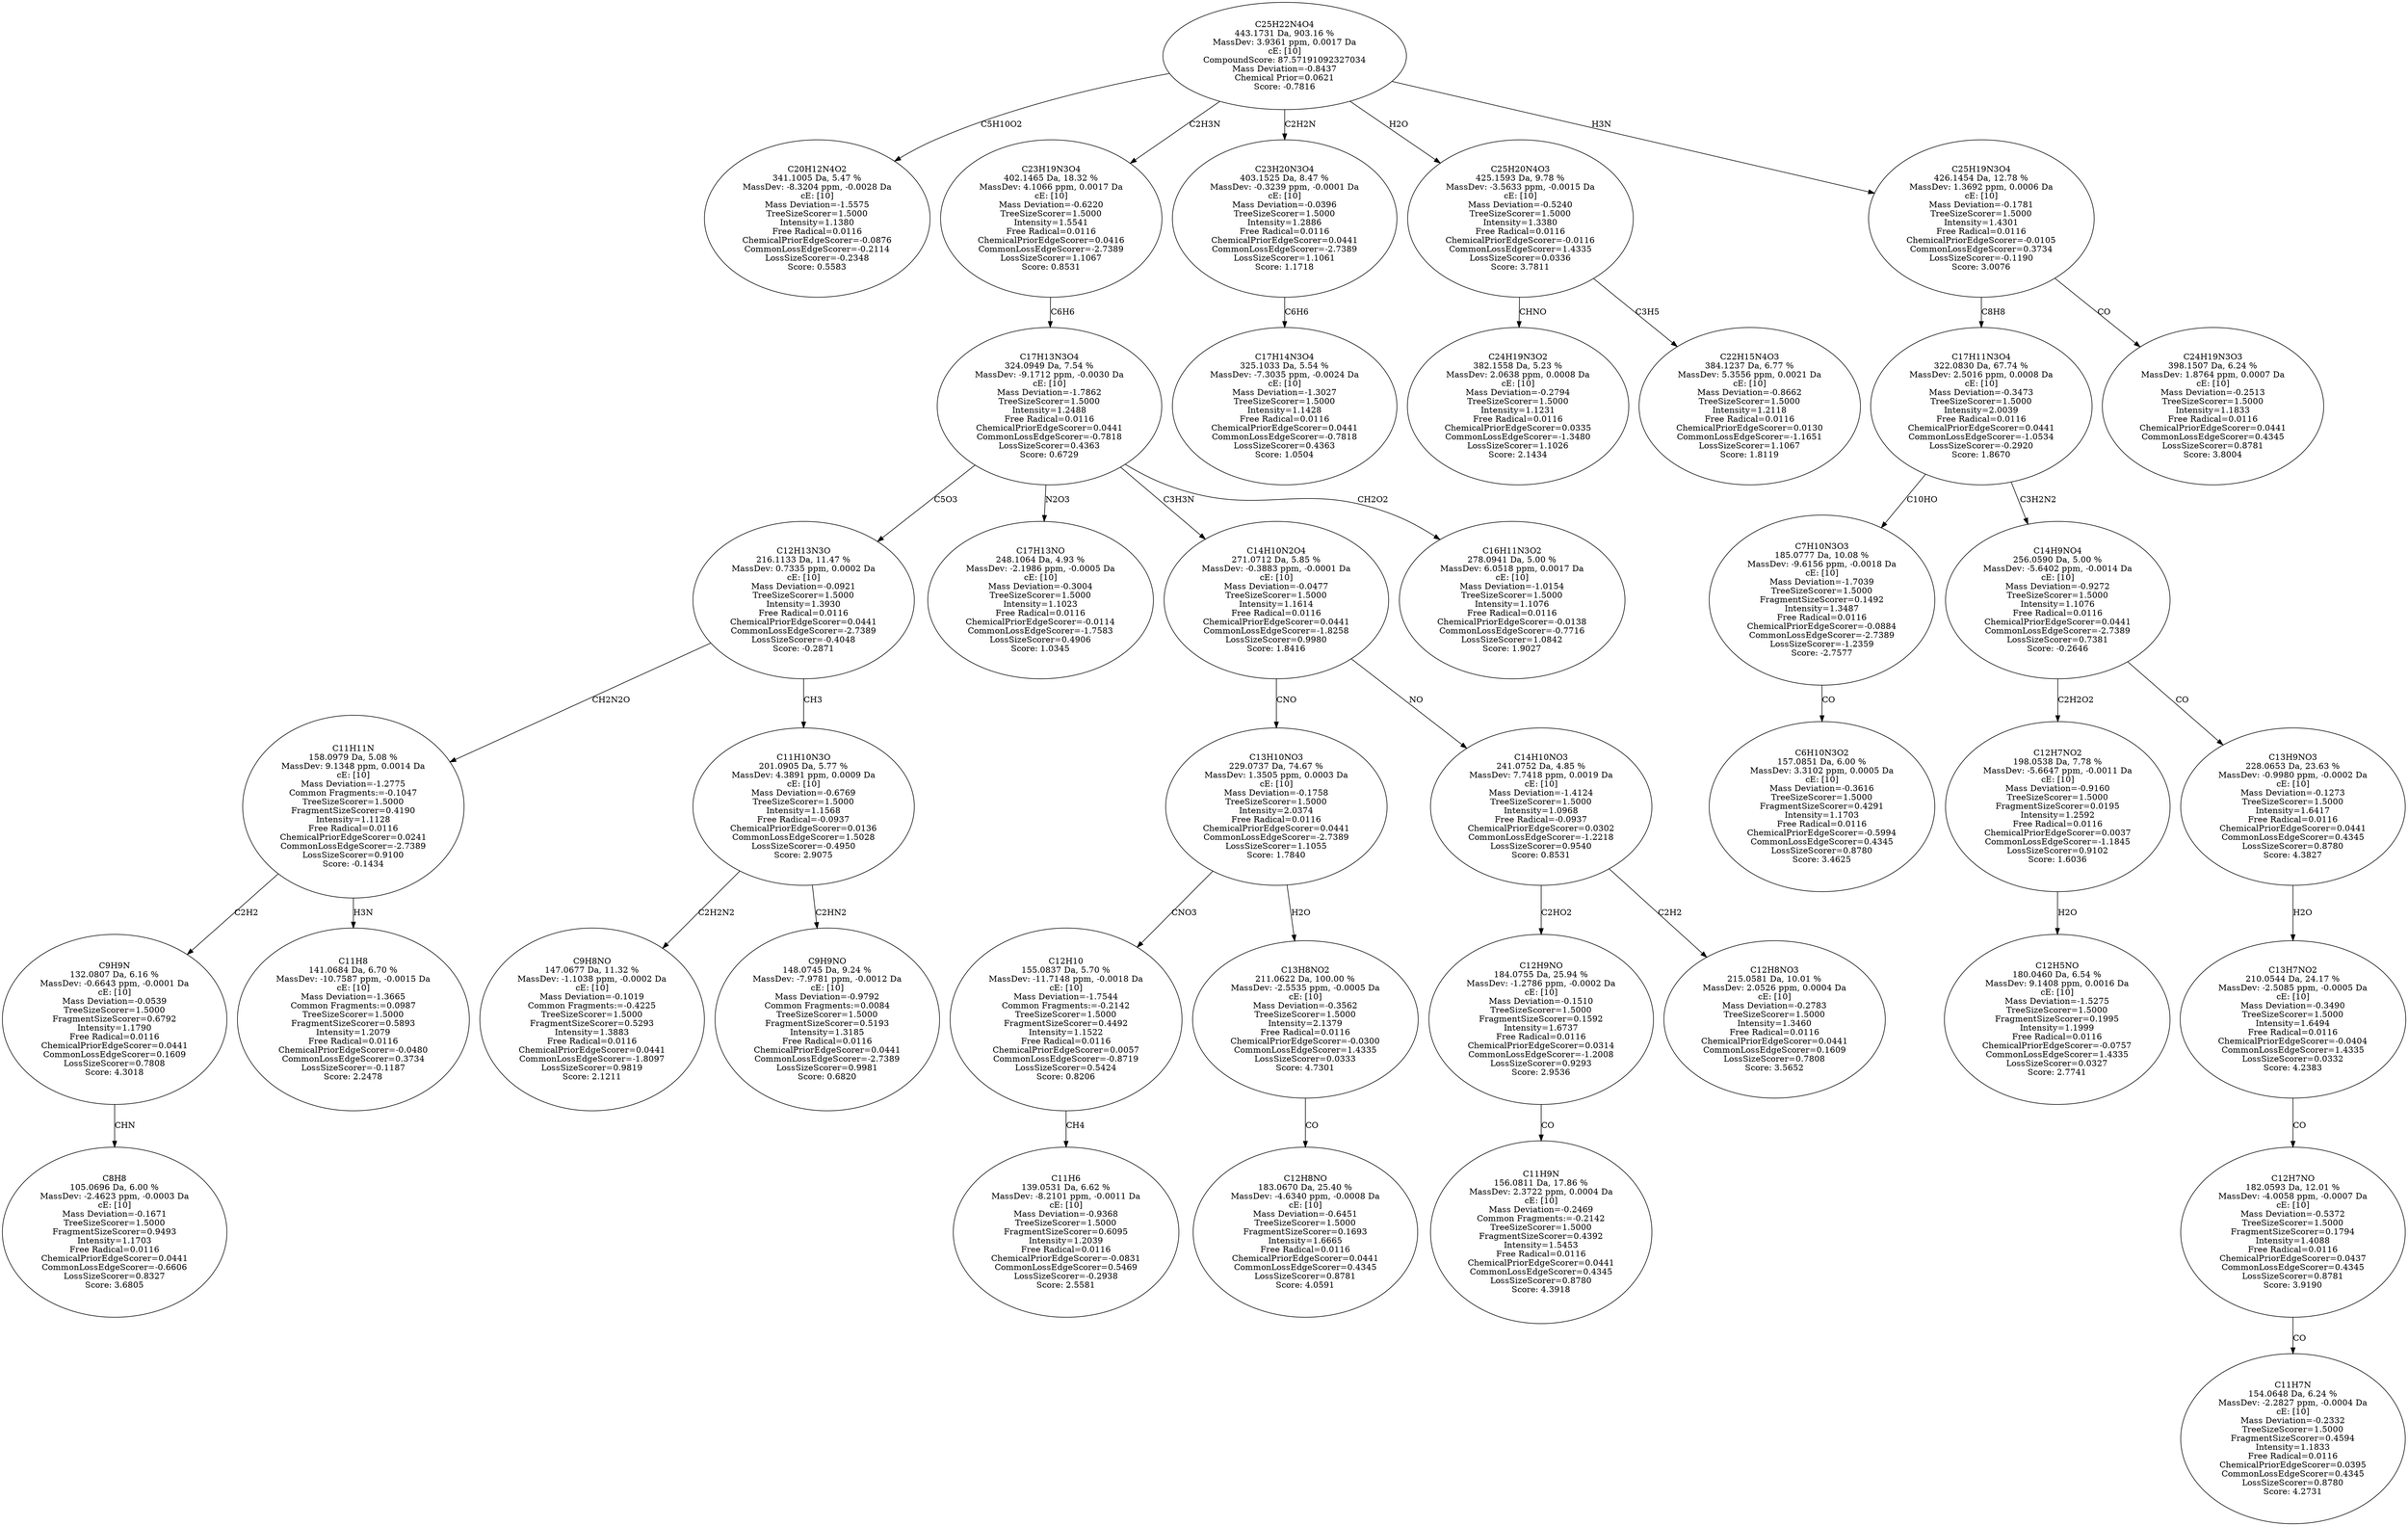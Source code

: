 strict digraph {
v1 [label="C20H12N4O2\n341.1005 Da, 5.47 %\nMassDev: -8.3204 ppm, -0.0028 Da\ncE: [10]\nMass Deviation=-1.5575\nTreeSizeScorer=1.5000\nIntensity=1.1380\nFree Radical=0.0116\nChemicalPriorEdgeScorer=-0.0876\nCommonLossEdgeScorer=-0.2114\nLossSizeScorer=-0.2348\nScore: 0.5583"];
v2 [label="C8H8\n105.0696 Da, 6.00 %\nMassDev: -2.4623 ppm, -0.0003 Da\ncE: [10]\nMass Deviation=-0.1671\nTreeSizeScorer=1.5000\nFragmentSizeScorer=0.9493\nIntensity=1.1703\nFree Radical=0.0116\nChemicalPriorEdgeScorer=0.0441\nCommonLossEdgeScorer=-0.6606\nLossSizeScorer=0.8327\nScore: 3.6805"];
v3 [label="C9H9N\n132.0807 Da, 6.16 %\nMassDev: -0.6643 ppm, -0.0001 Da\ncE: [10]\nMass Deviation=-0.0539\nTreeSizeScorer=1.5000\nFragmentSizeScorer=0.6792\nIntensity=1.1790\nFree Radical=0.0116\nChemicalPriorEdgeScorer=0.0441\nCommonLossEdgeScorer=0.1609\nLossSizeScorer=0.7808\nScore: 4.3018"];
v4 [label="C11H8\n141.0684 Da, 6.70 %\nMassDev: -10.7587 ppm, -0.0015 Da\ncE: [10]\nMass Deviation=-1.3665\nCommon Fragments:=0.0987\nTreeSizeScorer=1.5000\nFragmentSizeScorer=0.5893\nIntensity=1.2079\nFree Radical=0.0116\nChemicalPriorEdgeScorer=-0.0480\nCommonLossEdgeScorer=0.3734\nLossSizeScorer=-0.1187\nScore: 2.2478"];
v5 [label="C11H11N\n158.0979 Da, 5.08 %\nMassDev: 9.1348 ppm, 0.0014 Da\ncE: [10]\nMass Deviation=-1.2775\nCommon Fragments:=-0.1047\nTreeSizeScorer=1.5000\nFragmentSizeScorer=0.4190\nIntensity=1.1128\nFree Radical=0.0116\nChemicalPriorEdgeScorer=0.0241\nCommonLossEdgeScorer=-2.7389\nLossSizeScorer=0.9100\nScore: -0.1434"];
v6 [label="C9H8NO\n147.0677 Da, 11.32 %\nMassDev: -1.1038 ppm, -0.0002 Da\ncE: [10]\nMass Deviation=-0.1019\nCommon Fragments:=-0.4225\nTreeSizeScorer=1.5000\nFragmentSizeScorer=0.5293\nIntensity=1.3883\nFree Radical=0.0116\nChemicalPriorEdgeScorer=0.0441\nCommonLossEdgeScorer=-1.8097\nLossSizeScorer=0.9819\nScore: 2.1211"];
v7 [label="C9H9NO\n148.0745 Da, 9.24 %\nMassDev: -7.9781 ppm, -0.0012 Da\ncE: [10]\nMass Deviation=-0.9792\nCommon Fragments:=0.0084\nTreeSizeScorer=1.5000\nFragmentSizeScorer=0.5193\nIntensity=1.3185\nFree Radical=0.0116\nChemicalPriorEdgeScorer=0.0441\nCommonLossEdgeScorer=-2.7389\nLossSizeScorer=0.9981\nScore: 0.6820"];
v8 [label="C11H10N3O\n201.0905 Da, 5.77 %\nMassDev: 4.3891 ppm, 0.0009 Da\ncE: [10]\nMass Deviation=-0.6769\nTreeSizeScorer=1.5000\nIntensity=1.1568\nFree Radical=-0.0937\nChemicalPriorEdgeScorer=0.0136\nCommonLossEdgeScorer=1.5028\nLossSizeScorer=-0.4950\nScore: 2.9075"];
v9 [label="C12H13N3O\n216.1133 Da, 11.47 %\nMassDev: 0.7335 ppm, 0.0002 Da\ncE: [10]\nMass Deviation=-0.0921\nTreeSizeScorer=1.5000\nIntensity=1.3930\nFree Radical=0.0116\nChemicalPriorEdgeScorer=0.0441\nCommonLossEdgeScorer=-2.7389\nLossSizeScorer=-0.4048\nScore: -0.2871"];
v10 [label="C17H13NO\n248.1064 Da, 4.93 %\nMassDev: -2.1986 ppm, -0.0005 Da\ncE: [10]\nMass Deviation=-0.3004\nTreeSizeScorer=1.5000\nIntensity=1.1023\nFree Radical=0.0116\nChemicalPriorEdgeScorer=-0.0114\nCommonLossEdgeScorer=-1.7583\nLossSizeScorer=0.4906\nScore: 1.0345"];
v11 [label="C11H6\n139.0531 Da, 6.62 %\nMassDev: -8.2101 ppm, -0.0011 Da\ncE: [10]\nMass Deviation=-0.9368\nTreeSizeScorer=1.5000\nFragmentSizeScorer=0.6095\nIntensity=1.2039\nFree Radical=0.0116\nChemicalPriorEdgeScorer=-0.0831\nCommonLossEdgeScorer=0.5469\nLossSizeScorer=-0.2938\nScore: 2.5581"];
v12 [label="C12H10\n155.0837 Da, 5.70 %\nMassDev: -11.7148 ppm, -0.0018 Da\ncE: [10]\nMass Deviation=-1.7544\nCommon Fragments:=-0.2142\nTreeSizeScorer=1.5000\nFragmentSizeScorer=0.4492\nIntensity=1.1522\nFree Radical=0.0116\nChemicalPriorEdgeScorer=0.0057\nCommonLossEdgeScorer=-0.8719\nLossSizeScorer=0.5424\nScore: 0.8206"];
v13 [label="C12H8NO\n183.0670 Da, 25.40 %\nMassDev: -4.6340 ppm, -0.0008 Da\ncE: [10]\nMass Deviation=-0.6451\nTreeSizeScorer=1.5000\nFragmentSizeScorer=0.1693\nIntensity=1.6665\nFree Radical=0.0116\nChemicalPriorEdgeScorer=0.0441\nCommonLossEdgeScorer=0.4345\nLossSizeScorer=0.8781\nScore: 4.0591"];
v14 [label="C13H8NO2\n211.0622 Da, 100.00 %\nMassDev: -2.5535 ppm, -0.0005 Da\ncE: [10]\nMass Deviation=-0.3562\nTreeSizeScorer=1.5000\nIntensity=2.1379\nFree Radical=0.0116\nChemicalPriorEdgeScorer=-0.0300\nCommonLossEdgeScorer=1.4335\nLossSizeScorer=0.0333\nScore: 4.7301"];
v15 [label="C13H10NO3\n229.0737 Da, 74.67 %\nMassDev: 1.3505 ppm, 0.0003 Da\ncE: [10]\nMass Deviation=-0.1758\nTreeSizeScorer=1.5000\nIntensity=2.0374\nFree Radical=0.0116\nChemicalPriorEdgeScorer=0.0441\nCommonLossEdgeScorer=-2.7389\nLossSizeScorer=1.1055\nScore: 1.7840"];
v16 [label="C11H9N\n156.0811 Da, 17.86 %\nMassDev: 2.3722 ppm, 0.0004 Da\ncE: [10]\nMass Deviation=-0.2469\nCommon Fragments:=-0.2142\nTreeSizeScorer=1.5000\nFragmentSizeScorer=0.4392\nIntensity=1.5453\nFree Radical=0.0116\nChemicalPriorEdgeScorer=0.0441\nCommonLossEdgeScorer=0.4345\nLossSizeScorer=0.8780\nScore: 4.3918"];
v17 [label="C12H9NO\n184.0755 Da, 25.94 %\nMassDev: -1.2786 ppm, -0.0002 Da\ncE: [10]\nMass Deviation=-0.1510\nTreeSizeScorer=1.5000\nFragmentSizeScorer=0.1592\nIntensity=1.6737\nFree Radical=0.0116\nChemicalPriorEdgeScorer=0.0314\nCommonLossEdgeScorer=-1.2008\nLossSizeScorer=0.9293\nScore: 2.9536"];
v18 [label="C12H8NO3\n215.0581 Da, 10.01 %\nMassDev: 2.0526 ppm, 0.0004 Da\ncE: [10]\nMass Deviation=-0.2783\nTreeSizeScorer=1.5000\nIntensity=1.3460\nFree Radical=0.0116\nChemicalPriorEdgeScorer=0.0441\nCommonLossEdgeScorer=0.1609\nLossSizeScorer=0.7808\nScore: 3.5652"];
v19 [label="C14H10NO3\n241.0752 Da, 4.85 %\nMassDev: 7.7418 ppm, 0.0019 Da\ncE: [10]\nMass Deviation=-1.4124\nTreeSizeScorer=1.5000\nIntensity=1.0968\nFree Radical=-0.0937\nChemicalPriorEdgeScorer=0.0302\nCommonLossEdgeScorer=-1.2218\nLossSizeScorer=0.9540\nScore: 0.8531"];
v20 [label="C14H10N2O4\n271.0712 Da, 5.85 %\nMassDev: -0.3883 ppm, -0.0001 Da\ncE: [10]\nMass Deviation=-0.0477\nTreeSizeScorer=1.5000\nIntensity=1.1614\nFree Radical=0.0116\nChemicalPriorEdgeScorer=0.0441\nCommonLossEdgeScorer=-1.8258\nLossSizeScorer=0.9980\nScore: 1.8416"];
v21 [label="C16H11N3O2\n278.0941 Da, 5.00 %\nMassDev: 6.0518 ppm, 0.0017 Da\ncE: [10]\nMass Deviation=-1.0154\nTreeSizeScorer=1.5000\nIntensity=1.1076\nFree Radical=0.0116\nChemicalPriorEdgeScorer=-0.0138\nCommonLossEdgeScorer=-0.7716\nLossSizeScorer=1.0842\nScore: 1.9027"];
v22 [label="C17H13N3O4\n324.0949 Da, 7.54 %\nMassDev: -9.1712 ppm, -0.0030 Da\ncE: [10]\nMass Deviation=-1.7862\nTreeSizeScorer=1.5000\nIntensity=1.2488\nFree Radical=0.0116\nChemicalPriorEdgeScorer=0.0441\nCommonLossEdgeScorer=-0.7818\nLossSizeScorer=0.4363\nScore: 0.6729"];
v23 [label="C23H19N3O4\n402.1465 Da, 18.32 %\nMassDev: 4.1066 ppm, 0.0017 Da\ncE: [10]\nMass Deviation=-0.6220\nTreeSizeScorer=1.5000\nIntensity=1.5541\nFree Radical=0.0116\nChemicalPriorEdgeScorer=0.0416\nCommonLossEdgeScorer=-2.7389\nLossSizeScorer=1.1067\nScore: 0.8531"];
v24 [label="C17H14N3O4\n325.1033 Da, 5.54 %\nMassDev: -7.3035 ppm, -0.0024 Da\ncE: [10]\nMass Deviation=-1.3027\nTreeSizeScorer=1.5000\nIntensity=1.1428\nFree Radical=0.0116\nChemicalPriorEdgeScorer=0.0441\nCommonLossEdgeScorer=-0.7818\nLossSizeScorer=0.4363\nScore: 1.0504"];
v25 [label="C23H20N3O4\n403.1525 Da, 8.47 %\nMassDev: -0.3239 ppm, -0.0001 Da\ncE: [10]\nMass Deviation=-0.0396\nTreeSizeScorer=1.5000\nIntensity=1.2886\nFree Radical=0.0116\nChemicalPriorEdgeScorer=0.0441\nCommonLossEdgeScorer=-2.7389\nLossSizeScorer=1.1061\nScore: 1.1718"];
v26 [label="C24H19N3O2\n382.1558 Da, 5.23 %\nMassDev: 2.0638 ppm, 0.0008 Da\ncE: [10]\nMass Deviation=-0.2794\nTreeSizeScorer=1.5000\nIntensity=1.1231\nFree Radical=0.0116\nChemicalPriorEdgeScorer=0.0335\nCommonLossEdgeScorer=-1.3480\nLossSizeScorer=1.1026\nScore: 2.1434"];
v27 [label="C22H15N4O3\n384.1237 Da, 6.77 %\nMassDev: 5.3556 ppm, 0.0021 Da\ncE: [10]\nMass Deviation=-0.8662\nTreeSizeScorer=1.5000\nIntensity=1.2118\nFree Radical=0.0116\nChemicalPriorEdgeScorer=0.0130\nCommonLossEdgeScorer=-1.1651\nLossSizeScorer=1.1067\nScore: 1.8119"];
v28 [label="C25H20N4O3\n425.1593 Da, 9.78 %\nMassDev: -3.5633 ppm, -0.0015 Da\ncE: [10]\nMass Deviation=-0.5240\nTreeSizeScorer=1.5000\nIntensity=1.3380\nFree Radical=0.0116\nChemicalPriorEdgeScorer=-0.0116\nCommonLossEdgeScorer=1.4335\nLossSizeScorer=0.0336\nScore: 3.7811"];
v29 [label="C6H10N3O2\n157.0851 Da, 6.00 %\nMassDev: 3.3102 ppm, 0.0005 Da\ncE: [10]\nMass Deviation=-0.3616\nTreeSizeScorer=1.5000\nFragmentSizeScorer=0.4291\nIntensity=1.1703\nFree Radical=0.0116\nChemicalPriorEdgeScorer=-0.5994\nCommonLossEdgeScorer=0.4345\nLossSizeScorer=0.8780\nScore: 3.4625"];
v30 [label="C7H10N3O3\n185.0777 Da, 10.08 %\nMassDev: -9.6156 ppm, -0.0018 Da\ncE: [10]\nMass Deviation=-1.7039\nTreeSizeScorer=1.5000\nFragmentSizeScorer=0.1492\nIntensity=1.3487\nFree Radical=0.0116\nChemicalPriorEdgeScorer=-0.0884\nCommonLossEdgeScorer=-2.7389\nLossSizeScorer=-1.2359\nScore: -2.7577"];
v31 [label="C12H5NO\n180.0460 Da, 6.54 %\nMassDev: 9.1408 ppm, 0.0016 Da\ncE: [10]\nMass Deviation=-1.5275\nTreeSizeScorer=1.5000\nFragmentSizeScorer=0.1995\nIntensity=1.1999\nFree Radical=0.0116\nChemicalPriorEdgeScorer=-0.0757\nCommonLossEdgeScorer=1.4335\nLossSizeScorer=0.0327\nScore: 2.7741"];
v32 [label="C12H7NO2\n198.0538 Da, 7.78 %\nMassDev: -5.6647 ppm, -0.0011 Da\ncE: [10]\nMass Deviation=-0.9160\nTreeSizeScorer=1.5000\nFragmentSizeScorer=0.0195\nIntensity=1.2592\nFree Radical=0.0116\nChemicalPriorEdgeScorer=0.0037\nCommonLossEdgeScorer=-1.1845\nLossSizeScorer=0.9102\nScore: 1.6036"];
v33 [label="C11H7N\n154.0648 Da, 6.24 %\nMassDev: -2.2827 ppm, -0.0004 Da\ncE: [10]\nMass Deviation=-0.2332\nTreeSizeScorer=1.5000\nFragmentSizeScorer=0.4594\nIntensity=1.1833\nFree Radical=0.0116\nChemicalPriorEdgeScorer=0.0395\nCommonLossEdgeScorer=0.4345\nLossSizeScorer=0.8780\nScore: 4.2731"];
v34 [label="C12H7NO\n182.0593 Da, 12.01 %\nMassDev: -4.0058 ppm, -0.0007 Da\ncE: [10]\nMass Deviation=-0.5372\nTreeSizeScorer=1.5000\nFragmentSizeScorer=0.1794\nIntensity=1.4088\nFree Radical=0.0116\nChemicalPriorEdgeScorer=0.0437\nCommonLossEdgeScorer=0.4345\nLossSizeScorer=0.8781\nScore: 3.9190"];
v35 [label="C13H7NO2\n210.0544 Da, 24.17 %\nMassDev: -2.5085 ppm, -0.0005 Da\ncE: [10]\nMass Deviation=-0.3490\nTreeSizeScorer=1.5000\nIntensity=1.6494\nFree Radical=0.0116\nChemicalPriorEdgeScorer=-0.0404\nCommonLossEdgeScorer=1.4335\nLossSizeScorer=0.0332\nScore: 4.2383"];
v36 [label="C13H9NO3\n228.0653 Da, 23.63 %\nMassDev: -0.9980 ppm, -0.0002 Da\ncE: [10]\nMass Deviation=-0.1273\nTreeSizeScorer=1.5000\nIntensity=1.6417\nFree Radical=0.0116\nChemicalPriorEdgeScorer=0.0441\nCommonLossEdgeScorer=0.4345\nLossSizeScorer=0.8780\nScore: 4.3827"];
v37 [label="C14H9NO4\n256.0590 Da, 5.00 %\nMassDev: -5.6402 ppm, -0.0014 Da\ncE: [10]\nMass Deviation=-0.9272\nTreeSizeScorer=1.5000\nIntensity=1.1076\nFree Radical=0.0116\nChemicalPriorEdgeScorer=0.0441\nCommonLossEdgeScorer=-2.7389\nLossSizeScorer=0.7381\nScore: -0.2646"];
v38 [label="C17H11N3O4\n322.0830 Da, 67.74 %\nMassDev: 2.5016 ppm, 0.0008 Da\ncE: [10]\nMass Deviation=-0.3473\nTreeSizeScorer=1.5000\nIntensity=2.0039\nFree Radical=0.0116\nChemicalPriorEdgeScorer=0.0441\nCommonLossEdgeScorer=-1.0534\nLossSizeScorer=-0.2920\nScore: 1.8670"];
v39 [label="C24H19N3O3\n398.1507 Da, 6.24 %\nMassDev: 1.8764 ppm, 0.0007 Da\ncE: [10]\nMass Deviation=-0.2513\nTreeSizeScorer=1.5000\nIntensity=1.1833\nFree Radical=0.0116\nChemicalPriorEdgeScorer=0.0441\nCommonLossEdgeScorer=0.4345\nLossSizeScorer=0.8781\nScore: 3.8004"];
v40 [label="C25H19N3O4\n426.1454 Da, 12.78 %\nMassDev: 1.3692 ppm, 0.0006 Da\ncE: [10]\nMass Deviation=-0.1781\nTreeSizeScorer=1.5000\nIntensity=1.4301\nFree Radical=0.0116\nChemicalPriorEdgeScorer=-0.0105\nCommonLossEdgeScorer=0.3734\nLossSizeScorer=-0.1190\nScore: 3.0076"];
v41 [label="C25H22N4O4\n443.1731 Da, 903.16 %\nMassDev: 3.9361 ppm, 0.0017 Da\ncE: [10]\nCompoundScore: 87.57191092327034\nMass Deviation=-0.8437\nChemical Prior=0.0621\nScore: -0.7816"];
v41 -> v1 [label="C5H10O2"];
v3 -> v2 [label="CHN"];
v5 -> v3 [label="C2H2"];
v5 -> v4 [label="H3N"];
v9 -> v5 [label="CH2N2O"];
v8 -> v6 [label="C2H2N2"];
v8 -> v7 [label="C2HN2"];
v9 -> v8 [label="CH3"];
v22 -> v9 [label="C5O3"];
v22 -> v10 [label="N2O3"];
v12 -> v11 [label="CH4"];
v15 -> v12 [label="CNO3"];
v14 -> v13 [label="CO"];
v15 -> v14 [label="H2O"];
v20 -> v15 [label="CNO"];
v17 -> v16 [label="CO"];
v19 -> v17 [label="C2HO2"];
v19 -> v18 [label="C2H2"];
v20 -> v19 [label="NO"];
v22 -> v20 [label="C3H3N"];
v22 -> v21 [label="CH2O2"];
v23 -> v22 [label="C6H6"];
v41 -> v23 [label="C2H3N"];
v25 -> v24 [label="C6H6"];
v41 -> v25 [label="C2H2N"];
v28 -> v26 [label="CHNO"];
v28 -> v27 [label="C3H5"];
v41 -> v28 [label="H2O"];
v30 -> v29 [label="CO"];
v38 -> v30 [label="C10HO"];
v32 -> v31 [label="H2O"];
v37 -> v32 [label="C2H2O2"];
v34 -> v33 [label="CO"];
v35 -> v34 [label="CO"];
v36 -> v35 [label="H2O"];
v37 -> v36 [label="CO"];
v38 -> v37 [label="C3H2N2"];
v40 -> v38 [label="C8H8"];
v40 -> v39 [label="CO"];
v41 -> v40 [label="H3N"];
}